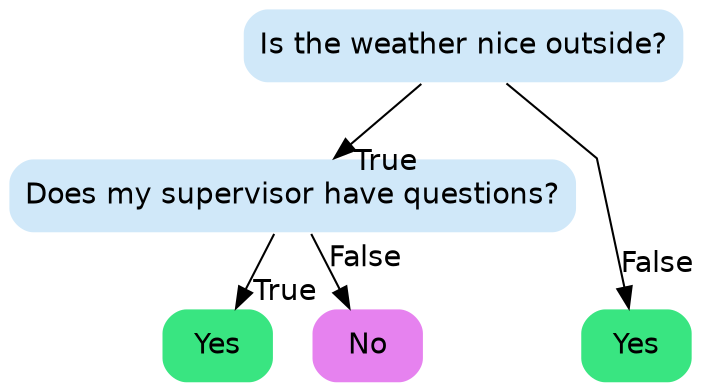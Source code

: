 digraph Tree {
node [shape=box, style="filled, rounded", color="white", fontname=helvetica] ;
graph [ranksep=equally, splines=polyline] ;
edge [fontname=helvetica] ;
1 [label="Is the weather nice outside?", fillcolor="#399de53c"] ;
2 [label="Does my supervisor have questions?", fillcolor="#399de53c"] ;
3 [label="Yes", fillcolor="#39e581ff"] ;
4 [label="No", fillcolor="#d739e5a0"] ;
5 [label="Yes", fillcolor="#39e581ff"] ;
1 -> 5 [labeldistance=2.5, labelangle=-45, headlabel="False"] ;
1 -> 2 [labeldistance=2.5, labelangle=-45, headlabel="True"] ;
2 -> 4 [labeldistance=2.5, labelangle=-45, headlabel="False"] ;
2 -> 3 [labeldistance=2.5, labelangle=-45, headlabel="True"] ;
{rank=same ; 1 } ;
{rank=same ; 2 } ;
{rank=same ; 3; 4; 5 } ;
}